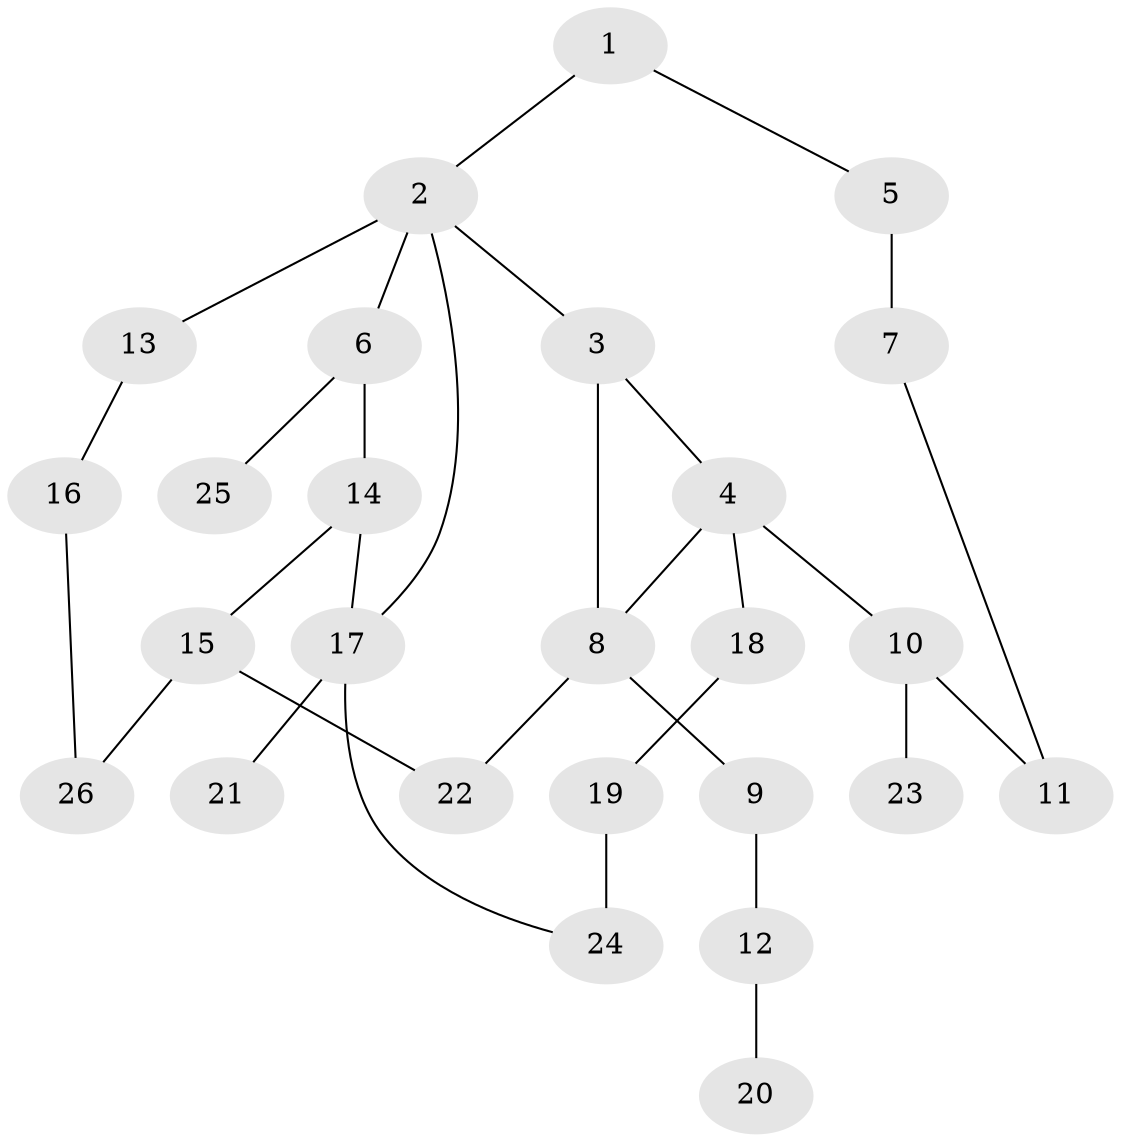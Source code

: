 // original degree distribution, {3: 0.25, 6: 0.038461538461538464, 5: 0.019230769230769232, 2: 0.3076923076923077, 4: 0.07692307692307693, 1: 0.3076923076923077}
// Generated by graph-tools (version 1.1) at 2025/34/03/09/25 02:34:03]
// undirected, 26 vertices, 31 edges
graph export_dot {
graph [start="1"]
  node [color=gray90,style=filled];
  1;
  2;
  3;
  4;
  5;
  6;
  7;
  8;
  9;
  10;
  11;
  12;
  13;
  14;
  15;
  16;
  17;
  18;
  19;
  20;
  21;
  22;
  23;
  24;
  25;
  26;
  1 -- 2 [weight=1.0];
  1 -- 5 [weight=1.0];
  2 -- 3 [weight=1.0];
  2 -- 6 [weight=2.0];
  2 -- 13 [weight=1.0];
  2 -- 17 [weight=1.0];
  3 -- 4 [weight=1.0];
  3 -- 8 [weight=1.0];
  4 -- 8 [weight=1.0];
  4 -- 10 [weight=1.0];
  4 -- 18 [weight=1.0];
  5 -- 7 [weight=2.0];
  6 -- 14 [weight=1.0];
  6 -- 25 [weight=1.0];
  7 -- 11 [weight=1.0];
  8 -- 9 [weight=2.0];
  8 -- 22 [weight=1.0];
  9 -- 12 [weight=1.0];
  10 -- 11 [weight=1.0];
  10 -- 23 [weight=1.0];
  12 -- 20 [weight=2.0];
  13 -- 16 [weight=1.0];
  14 -- 15 [weight=1.0];
  14 -- 17 [weight=1.0];
  15 -- 22 [weight=1.0];
  15 -- 26 [weight=1.0];
  16 -- 26 [weight=1.0];
  17 -- 21 [weight=2.0];
  17 -- 24 [weight=1.0];
  18 -- 19 [weight=1.0];
  19 -- 24 [weight=3.0];
}
